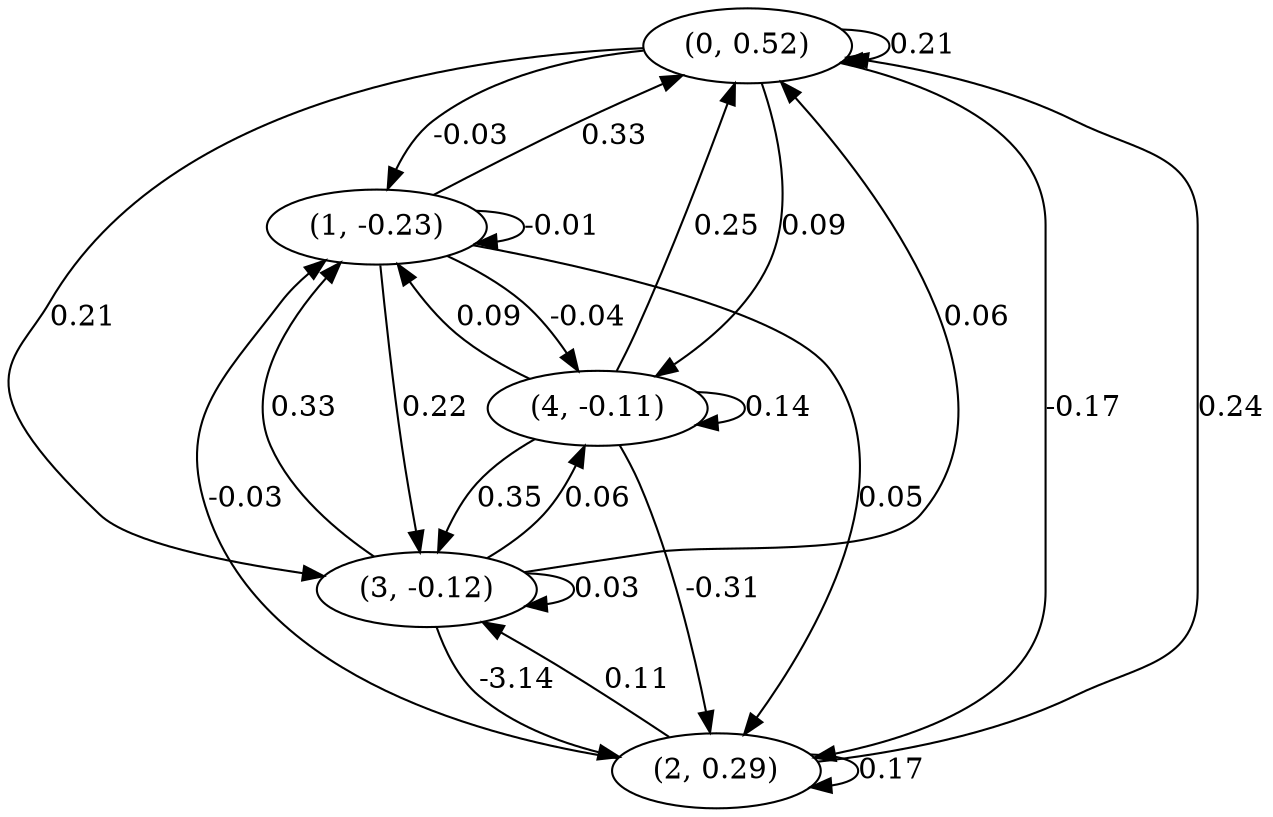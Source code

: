 digraph {
    0 [ label = "(0, 0.52)" ]
    1 [ label = "(1, -0.23)" ]
    2 [ label = "(2, 0.29)" ]
    3 [ label = "(3, -0.12)" ]
    4 [ label = "(4, -0.11)" ]
    0 -> 0 [ label = "0.21" ]
    1 -> 1 [ label = "-0.01" ]
    2 -> 2 [ label = "0.17" ]
    3 -> 3 [ label = "0.03" ]
    4 -> 4 [ label = "0.14" ]
    1 -> 0 [ label = "0.33" ]
    2 -> 0 [ label = "0.24" ]
    3 -> 0 [ label = "0.06" ]
    4 -> 0 [ label = "0.25" ]
    0 -> 1 [ label = "-0.03" ]
    2 -> 1 [ label = "-0.03" ]
    3 -> 1 [ label = "0.33" ]
    4 -> 1 [ label = "0.09" ]
    0 -> 2 [ label = "-0.17" ]
    1 -> 2 [ label = "0.05" ]
    3 -> 2 [ label = "-3.14" ]
    4 -> 2 [ label = "-0.31" ]
    0 -> 3 [ label = "0.21" ]
    1 -> 3 [ label = "0.22" ]
    2 -> 3 [ label = "0.11" ]
    4 -> 3 [ label = "0.35" ]
    0 -> 4 [ label = "0.09" ]
    1 -> 4 [ label = "-0.04" ]
    3 -> 4 [ label = "0.06" ]
}


